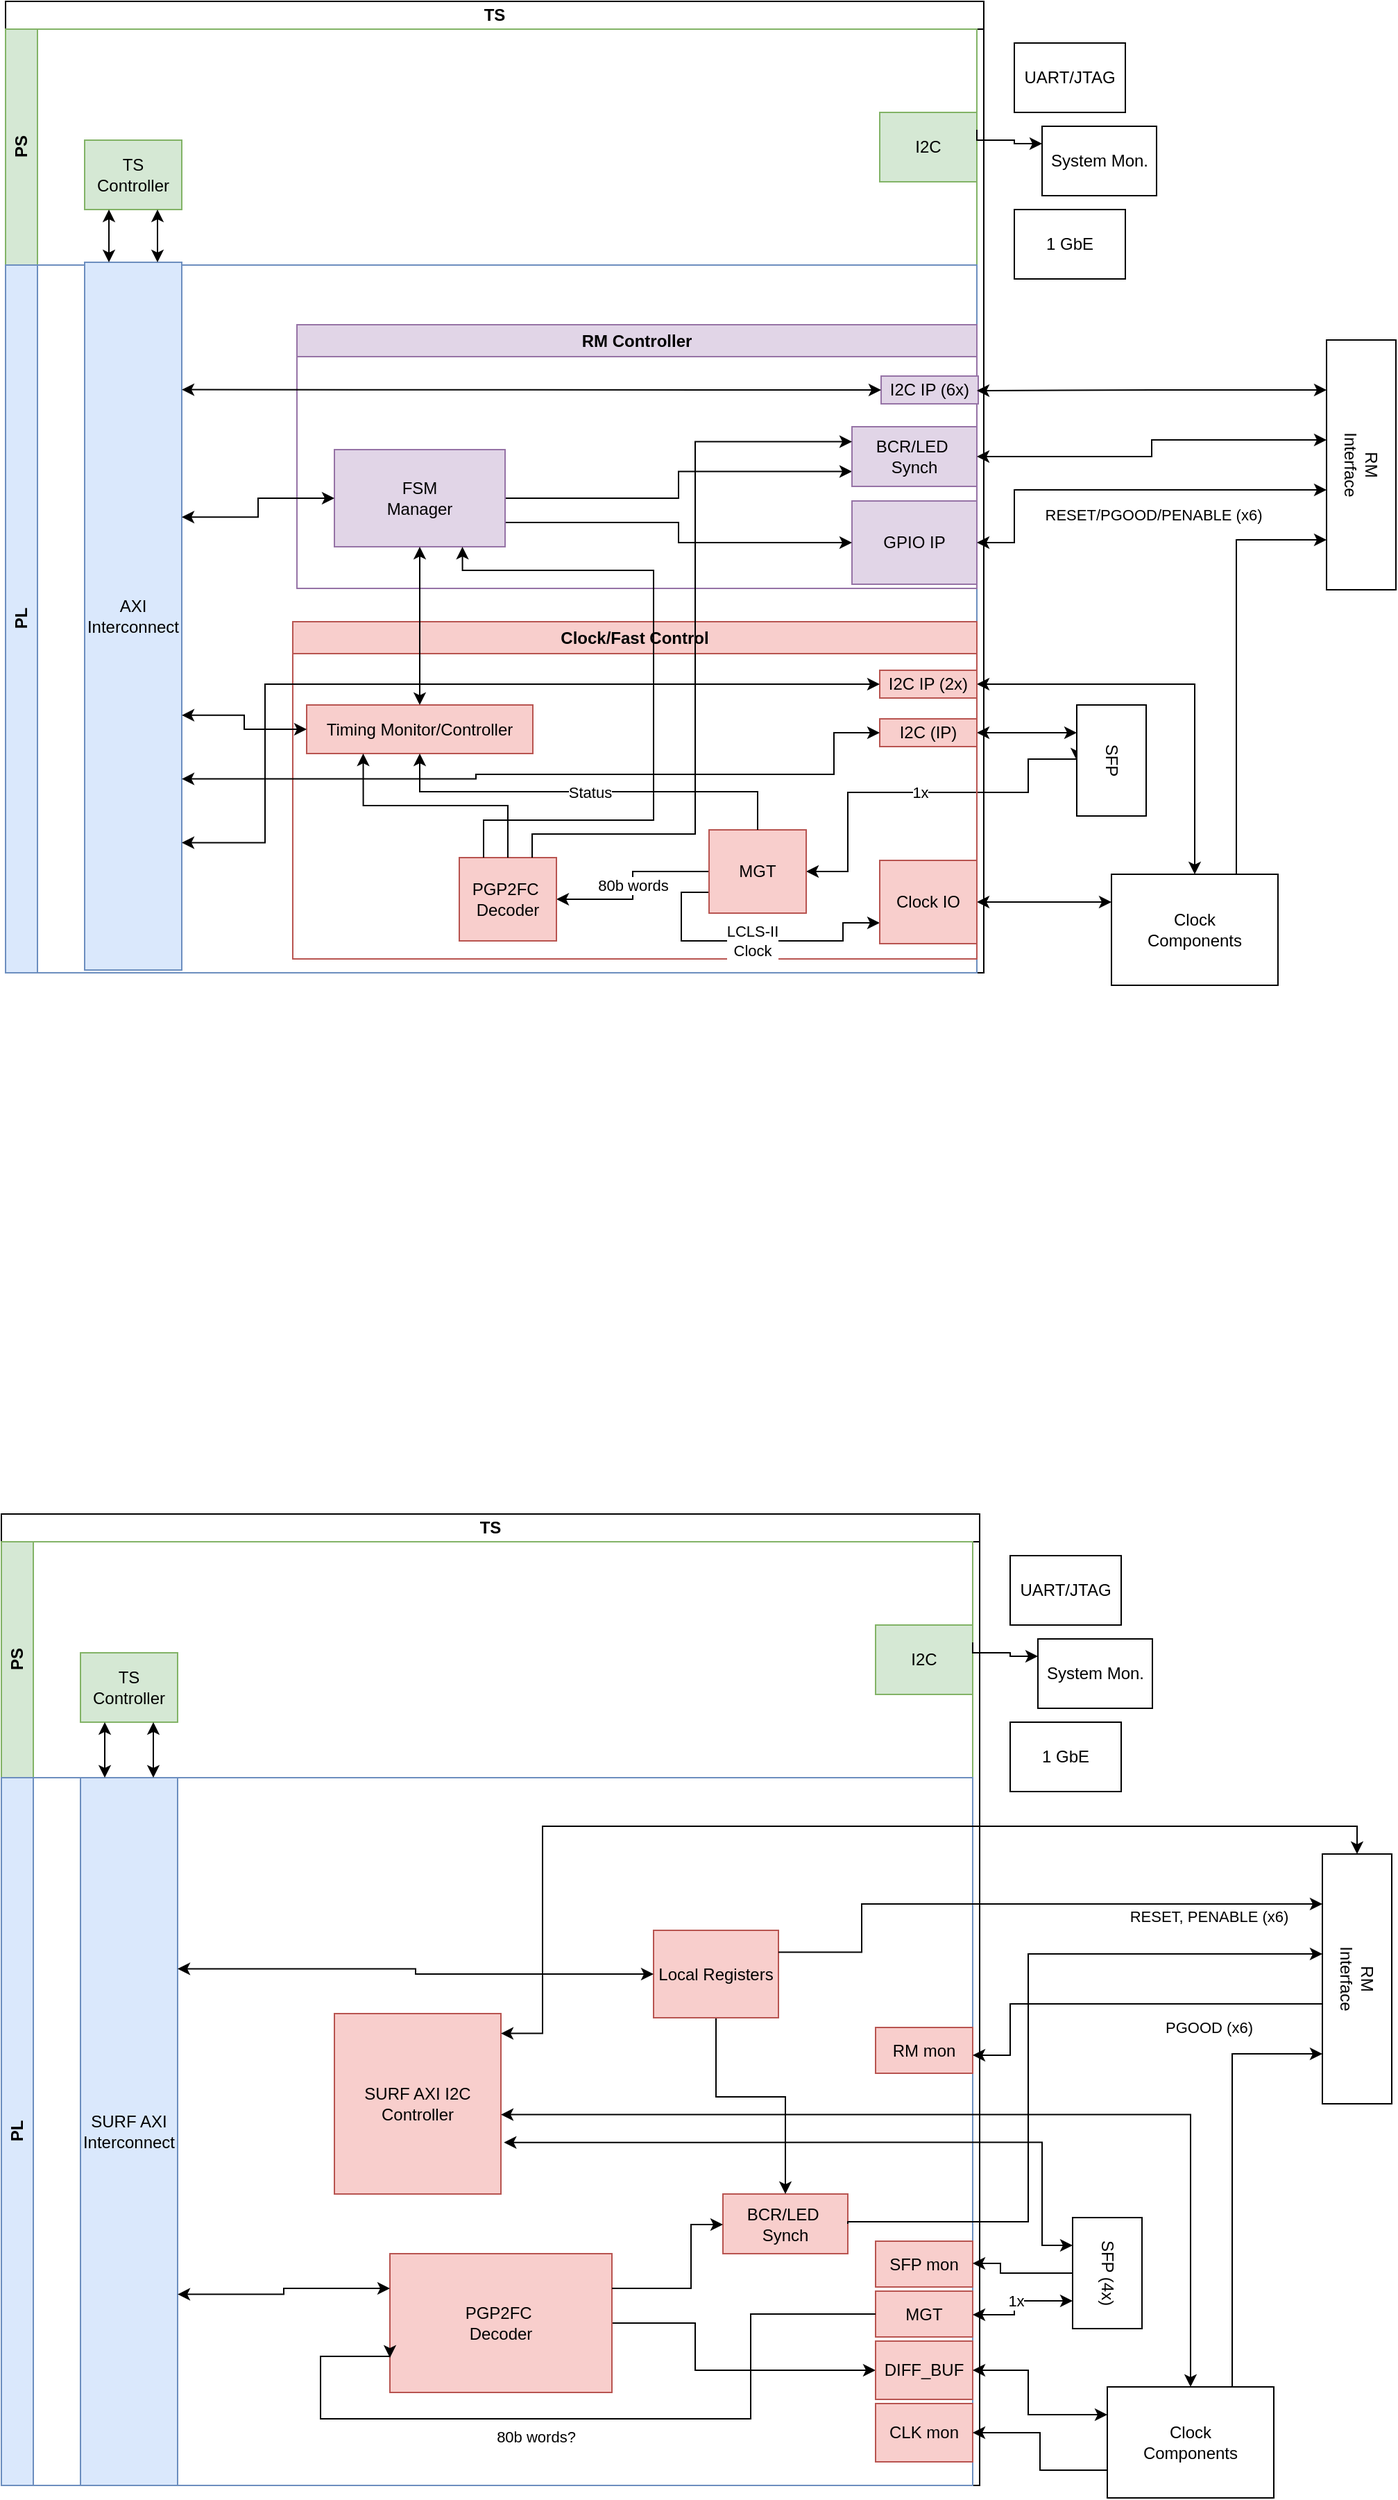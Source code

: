 <mxfile version="24.6.4" type="github">
  <diagram name="Page-1" id="CqhaXGUnET5LxAteUmj5">
    <mxGraphModel dx="1045" dy="600" grid="1" gridSize="10" guides="1" tooltips="1" connect="1" arrows="1" fold="1" page="1" pageScale="1" pageWidth="850" pageHeight="1100" math="0" shadow="0">
      <root>
        <mxCell id="0" />
        <mxCell id="1" parent="0" />
        <mxCell id="Aew9ZYFixLs8qTHqgGnk-2" value="TS" style="swimlane;whiteSpace=wrap;html=1;startSize=20;" parent="1" vertex="1">
          <mxGeometry x="73" y="50" width="705" height="700" as="geometry" />
        </mxCell>
        <mxCell id="Aew9ZYFixLs8qTHqgGnk-7" value="PS" style="swimlane;horizontal=0;whiteSpace=wrap;html=1;startSize=23;fillColor=#d5e8d4;strokeColor=#82b366;" parent="Aew9ZYFixLs8qTHqgGnk-2" vertex="1">
          <mxGeometry y="20" width="700" height="170" as="geometry">
            <mxRectangle y="20" width="50" height="40" as="alternateBounds" />
          </mxGeometry>
        </mxCell>
        <mxCell id="Aew9ZYFixLs8qTHqgGnk-25" value="I2C" style="rounded=0;whiteSpace=wrap;html=1;fillColor=#d5e8d4;strokeColor=#82b366;" parent="Aew9ZYFixLs8qTHqgGnk-7" vertex="1">
          <mxGeometry x="630" y="60" width="70" height="50" as="geometry" />
        </mxCell>
        <mxCell id="GRR1u5Q0CJ5hzIqDat_0-5" value="TS Controller" style="rounded=0;whiteSpace=wrap;html=1;fillColor=#d5e8d4;strokeColor=#82b366;" parent="Aew9ZYFixLs8qTHqgGnk-7" vertex="1">
          <mxGeometry x="57" y="80" width="70" height="50" as="geometry" />
        </mxCell>
        <mxCell id="Aew9ZYFixLs8qTHqgGnk-9" value="PL" style="swimlane;horizontal=0;whiteSpace=wrap;html=1;startSize=23;fillColor=#dae8fc;strokeColor=#6c8ebf;" parent="Aew9ZYFixLs8qTHqgGnk-2" vertex="1">
          <mxGeometry y="190" width="700" height="510" as="geometry">
            <mxRectangle y="30" width="50" height="40" as="alternateBounds" />
          </mxGeometry>
        </mxCell>
        <mxCell id="Aew9ZYFixLs8qTHqgGnk-12" value="AXI&lt;br&gt;Interconnect" style="rounded=0;whiteSpace=wrap;html=1;points=[[0,0,0,0,0],[0,0.25,0,0,0],[0,0.5,0,0,0],[0,0.75,0,0,0],[0,1,0,0,0],[0.25,0,0,0,0],[0.25,1,0,0,0],[0.5,0,0,0,0],[0.5,1,0,0,0],[0.75,0,0,0,0],[0.75,1,0,0,0],[1,0,0,0,0],[1,0.09,0,0,0],[1,0.18,0,0,0],[1,0.27,0,0,0],[1,0.36,0,0,0],[1,0.45,0,0,0],[1,0.55,0,0,0],[1,0.64,0,0,0],[1,0.73,0,0,0],[1,0.82,0,0,0],[1,0.91,0,0,0],[1,1,0,0,0]];fillColor=#dae8fc;strokeColor=#6c8ebf;" parent="Aew9ZYFixLs8qTHqgGnk-9" vertex="1">
          <mxGeometry x="57" y="-2" width="70" height="510" as="geometry" />
        </mxCell>
        <mxCell id="Aew9ZYFixLs8qTHqgGnk-63" value="RM Controller" style="swimlane;whiteSpace=wrap;html=1;shadow=0;fillColor=#e1d5e7;strokeColor=#9673a6;" parent="Aew9ZYFixLs8qTHqgGnk-9" vertex="1">
          <mxGeometry x="210" y="43" width="490" height="190" as="geometry">
            <mxRectangle x="210" y="43" width="110" height="30" as="alternateBounds" />
          </mxGeometry>
        </mxCell>
        <mxCell id="Aew9ZYFixLs8qTHqgGnk-15" value="I2C IP (6x)" style="rounded=0;whiteSpace=wrap;html=1;fillColor=#e1d5e7;strokeColor=#9673a6;" parent="Aew9ZYFixLs8qTHqgGnk-63" vertex="1">
          <mxGeometry x="421" y="37" width="70" height="20" as="geometry" />
        </mxCell>
        <mxCell id="Aew9ZYFixLs8qTHqgGnk-67" value="GPIO IP" style="rounded=0;whiteSpace=wrap;html=1;fillColor=#e1d5e7;strokeColor=#9673a6;" parent="Aew9ZYFixLs8qTHqgGnk-63" vertex="1">
          <mxGeometry x="400" y="127" width="90" height="60" as="geometry" />
        </mxCell>
        <mxCell id="cQSuOGyOB_pb9bCfW72r-6" style="edgeStyle=orthogonalEdgeStyle;rounded=0;orthogonalLoop=1;jettySize=auto;html=1;exitX=1;exitY=0.75;exitDx=0;exitDy=0;entryX=0;entryY=0.5;entryDx=0;entryDy=0;" parent="Aew9ZYFixLs8qTHqgGnk-63" source="cQSuOGyOB_pb9bCfW72r-3" target="Aew9ZYFixLs8qTHqgGnk-67" edge="1">
          <mxGeometry relative="1" as="geometry" />
        </mxCell>
        <mxCell id="cQSuOGyOB_pb9bCfW72r-7" style="edgeStyle=orthogonalEdgeStyle;rounded=0;orthogonalLoop=1;jettySize=auto;html=1;exitX=1;exitY=0.5;exitDx=0;exitDy=0;entryX=0;entryY=0.75;entryDx=0;entryDy=0;" parent="Aew9ZYFixLs8qTHqgGnk-63" source="cQSuOGyOB_pb9bCfW72r-3" target="cQSuOGyOB_pb9bCfW72r-4" edge="1">
          <mxGeometry relative="1" as="geometry" />
        </mxCell>
        <mxCell id="cQSuOGyOB_pb9bCfW72r-3" value="FSM&lt;br&gt;Manager" style="rounded=0;whiteSpace=wrap;html=1;fillColor=#e1d5e7;strokeColor=#9673a6;" parent="Aew9ZYFixLs8qTHqgGnk-63" vertex="1">
          <mxGeometry x="27" y="90" width="123" height="70" as="geometry" />
        </mxCell>
        <mxCell id="cQSuOGyOB_pb9bCfW72r-4" value="BCR/LED&amp;nbsp;&lt;br&gt;Synch" style="rounded=0;whiteSpace=wrap;html=1;fillColor=#e1d5e7;strokeColor=#9673a6;" parent="Aew9ZYFixLs8qTHqgGnk-63" vertex="1">
          <mxGeometry x="400" y="73.5" width="90" height="43" as="geometry" />
        </mxCell>
        <mxCell id="cQSuOGyOB_pb9bCfW72r-9" style="edgeStyle=orthogonalEdgeStyle;rounded=0;orthogonalLoop=1;jettySize=auto;html=1;exitX=0;exitY=0.5;exitDx=0;exitDy=0;entryX=1;entryY=0.18;entryDx=0;entryDy=0;entryPerimeter=0;startArrow=classic;startFill=1;" parent="Aew9ZYFixLs8qTHqgGnk-9" source="Aew9ZYFixLs8qTHqgGnk-15" target="Aew9ZYFixLs8qTHqgGnk-12" edge="1">
          <mxGeometry relative="1" as="geometry">
            <Array as="points">
              <mxPoint x="127" y="90" />
            </Array>
          </mxGeometry>
        </mxCell>
        <mxCell id="cQSuOGyOB_pb9bCfW72r-13" style="edgeStyle=orthogonalEdgeStyle;rounded=0;orthogonalLoop=1;jettySize=auto;html=1;exitX=0;exitY=0.5;exitDx=0;exitDy=0;entryX=1;entryY=0.36;entryDx=0;entryDy=0;entryPerimeter=0;startArrow=classic;startFill=1;" parent="Aew9ZYFixLs8qTHqgGnk-9" source="cQSuOGyOB_pb9bCfW72r-3" target="Aew9ZYFixLs8qTHqgGnk-12" edge="1">
          <mxGeometry relative="1" as="geometry" />
        </mxCell>
        <mxCell id="GRR1u5Q0CJ5hzIqDat_0-6" style="edgeStyle=orthogonalEdgeStyle;rounded=0;orthogonalLoop=1;jettySize=auto;html=1;exitX=0.25;exitY=1;exitDx=0;exitDy=0;entryX=0.25;entryY=0;entryDx=0;entryDy=0;entryPerimeter=0;startArrow=classic;startFill=1;" parent="Aew9ZYFixLs8qTHqgGnk-2" source="GRR1u5Q0CJ5hzIqDat_0-5" target="Aew9ZYFixLs8qTHqgGnk-12" edge="1">
          <mxGeometry relative="1" as="geometry" />
        </mxCell>
        <mxCell id="GRR1u5Q0CJ5hzIqDat_0-7" style="edgeStyle=orthogonalEdgeStyle;rounded=0;orthogonalLoop=1;jettySize=auto;html=1;exitX=0.75;exitY=1;exitDx=0;exitDy=0;entryX=0.75;entryY=0;entryDx=0;entryDy=0;entryPerimeter=0;startArrow=classic;startFill=1;" parent="Aew9ZYFixLs8qTHqgGnk-2" source="GRR1u5Q0CJ5hzIqDat_0-5" target="Aew9ZYFixLs8qTHqgGnk-12" edge="1">
          <mxGeometry relative="1" as="geometry" />
        </mxCell>
        <mxCell id="GRR1u5Q0CJ5hzIqDat_0-3" value="" style="edgeStyle=orthogonalEdgeStyle;rounded=0;orthogonalLoop=1;jettySize=auto;html=1;exitX=0.2;exitY=1;exitDx=0;exitDy=0;exitPerimeter=0;entryX=1;entryY=0.25;entryDx=0;entryDy=0;startArrow=classic;startFill=1;" parent="1" source="Aew9ZYFixLs8qTHqgGnk-18" target="Aew9ZYFixLs8qTHqgGnk-63" edge="1">
          <mxGeometry relative="1" as="geometry" />
        </mxCell>
        <mxCell id="Aew9ZYFixLs8qTHqgGnk-18" value="RM&lt;br&gt;Interface" style="rounded=0;whiteSpace=wrap;html=1;rotation=90;points=[[0,0,0,0,0],[0,0.2,0,0,0],[0,0.25,0,0,0],[0,0.4,0,0,0],[0,0.5,0,0,0],[0,0.6,0,0,0],[0,0.75,0,0,0],[0,0.8,0,0,0],[0,1,0,0,0],[0.2,1,0,0,0],[0.25,0,0,0,0],[0.4,1,0,0,0],[0.5,0,0,0,0],[0.6,1,0,0,0],[0.75,0,0,0,0],[0.8,1,0,0,0],[1,0,0,0,0],[1,0.25,0,0,0],[1,0.5,0,0,0],[1,0.75,0,0,0],[1,1,0,0,0]];" parent="1" vertex="1">
          <mxGeometry x="960" y="359" width="180" height="50" as="geometry" />
        </mxCell>
        <mxCell id="Aew9ZYFixLs8qTHqgGnk-44" value="1x" style="edgeStyle=orthogonalEdgeStyle;rounded=0;orthogonalLoop=1;jettySize=auto;html=1;exitX=0.5;exitY=1;exitDx=0;exitDy=0;entryX=1;entryY=0.5;entryDx=0;entryDy=0;startArrow=classic;startFill=1;" parent="1" source="Aew9ZYFixLs8qTHqgGnk-20" target="Aew9ZYFixLs8qTHqgGnk-32" edge="1">
          <mxGeometry relative="1" as="geometry">
            <Array as="points">
              <mxPoint x="810" y="596" />
              <mxPoint x="810" y="620" />
              <mxPoint x="680" y="620" />
              <mxPoint x="680" y="677" />
            </Array>
          </mxGeometry>
        </mxCell>
        <mxCell id="Aew9ZYFixLs8qTHqgGnk-57" style="edgeStyle=orthogonalEdgeStyle;rounded=0;orthogonalLoop=1;jettySize=auto;html=1;exitX=0.25;exitY=1;exitDx=0;exitDy=0;entryX=1;entryY=0.5;entryDx=0;entryDy=0;startArrow=classic;startFill=1;" parent="1" source="Aew9ZYFixLs8qTHqgGnk-20" target="Aew9ZYFixLs8qTHqgGnk-17" edge="1">
          <mxGeometry relative="1" as="geometry" />
        </mxCell>
        <mxCell id="Aew9ZYFixLs8qTHqgGnk-20" value="SFP" style="rounded=0;whiteSpace=wrap;html=1;rotation=90;" parent="1" vertex="1">
          <mxGeometry x="830" y="572" width="80" height="50" as="geometry" />
        </mxCell>
        <mxCell id="Aew9ZYFixLs8qTHqgGnk-23" value="System Mon." style="rounded=0;whiteSpace=wrap;html=1;rotation=0;" parent="1" vertex="1">
          <mxGeometry x="820" y="140" width="82.5" height="50" as="geometry" />
        </mxCell>
        <mxCell id="Aew9ZYFixLs8qTHqgGnk-49" style="edgeStyle=orthogonalEdgeStyle;rounded=0;orthogonalLoop=1;jettySize=auto;html=1;exitX=0.5;exitY=0;exitDx=0;exitDy=0;entryX=1;entryY=0.5;entryDx=0;entryDy=0;startArrow=classic;startFill=1;" parent="1" source="Aew9ZYFixLs8qTHqgGnk-27" target="Aew9ZYFixLs8qTHqgGnk-31" edge="1">
          <mxGeometry relative="1" as="geometry">
            <Array as="points">
              <mxPoint x="930" y="542" />
            </Array>
          </mxGeometry>
        </mxCell>
        <mxCell id="Aew9ZYFixLs8qTHqgGnk-51" style="edgeStyle=orthogonalEdgeStyle;rounded=0;orthogonalLoop=1;jettySize=auto;html=1;exitX=0;exitY=0.25;exitDx=0;exitDy=0;entryX=1;entryY=0.5;entryDx=0;entryDy=0;startArrow=classic;startFill=1;" parent="1" source="Aew9ZYFixLs8qTHqgGnk-27" target="Aew9ZYFixLs8qTHqgGnk-28" edge="1">
          <mxGeometry relative="1" as="geometry">
            <Array as="points">
              <mxPoint x="870" y="699" />
            </Array>
          </mxGeometry>
        </mxCell>
        <mxCell id="cQSuOGyOB_pb9bCfW72r-11" style="edgeStyle=orthogonalEdgeStyle;rounded=0;orthogonalLoop=1;jettySize=auto;html=1;exitX=0.75;exitY=0;exitDx=0;exitDy=0;entryX=0.8;entryY=1;entryDx=0;entryDy=0;entryPerimeter=0;" parent="1" source="Aew9ZYFixLs8qTHqgGnk-27" target="Aew9ZYFixLs8qTHqgGnk-18" edge="1">
          <mxGeometry relative="1" as="geometry">
            <Array as="points">
              <mxPoint x="960" y="438" />
            </Array>
          </mxGeometry>
        </mxCell>
        <mxCell id="Aew9ZYFixLs8qTHqgGnk-27" value="Clock&lt;br&gt;Components" style="rounded=0;whiteSpace=wrap;html=1;rotation=0;" parent="1" vertex="1">
          <mxGeometry x="870" y="679" width="120" height="80" as="geometry" />
        </mxCell>
        <mxCell id="Aew9ZYFixLs8qTHqgGnk-29" value="1 GbE" style="rounded=0;whiteSpace=wrap;html=1;rotation=0;" parent="1" vertex="1">
          <mxGeometry x="800" y="200" width="80" height="50" as="geometry" />
        </mxCell>
        <mxCell id="Aew9ZYFixLs8qTHqgGnk-30" value="UART/JTAG" style="rounded=0;whiteSpace=wrap;html=1;rotation=0;" parent="1" vertex="1">
          <mxGeometry x="800" y="80" width="80" height="50" as="geometry" />
        </mxCell>
        <mxCell id="Aew9ZYFixLs8qTHqgGnk-53" value="Clock/Fast Control" style="swimlane;whiteSpace=wrap;html=1;fillColor=#f8cecc;strokeColor=#b85450;" parent="1" vertex="1">
          <mxGeometry x="280" y="497" width="493" height="243" as="geometry">
            <mxRectangle x="280" y="497" width="140" height="30" as="alternateBounds" />
          </mxGeometry>
        </mxCell>
        <mxCell id="Aew9ZYFixLs8qTHqgGnk-33" value="Timing Monitor/Controller" style="rounded=0;whiteSpace=wrap;html=1;fillColor=#f8cecc;strokeColor=#b85450;" parent="Aew9ZYFixLs8qTHqgGnk-53" vertex="1">
          <mxGeometry x="10" y="60" width="163" height="35" as="geometry" />
        </mxCell>
        <mxCell id="Aew9ZYFixLs8qTHqgGnk-59" value="80b words" style="edgeStyle=orthogonalEdgeStyle;rounded=0;orthogonalLoop=1;jettySize=auto;html=1;exitX=0;exitY=0.5;exitDx=0;exitDy=0;entryX=1;entryY=0.5;entryDx=0;entryDy=0;" parent="Aew9ZYFixLs8qTHqgGnk-53" source="Aew9ZYFixLs8qTHqgGnk-32" target="Aew9ZYFixLs8qTHqgGnk-21" edge="1">
          <mxGeometry relative="1" as="geometry" />
        </mxCell>
        <mxCell id="cQSuOGyOB_pb9bCfW72r-1" value="LCLS-II&lt;br&gt;Clock" style="edgeStyle=orthogonalEdgeStyle;rounded=0;orthogonalLoop=1;jettySize=auto;html=1;exitX=0;exitY=0.75;exitDx=0;exitDy=0;entryX=0;entryY=0.75;entryDx=0;entryDy=0;" parent="Aew9ZYFixLs8qTHqgGnk-53" source="Aew9ZYFixLs8qTHqgGnk-32" target="Aew9ZYFixLs8qTHqgGnk-28" edge="1">
          <mxGeometry relative="1" as="geometry">
            <mxPoint x="50" y="-47" as="targetPoint" />
          </mxGeometry>
        </mxCell>
        <mxCell id="Aew9ZYFixLs8qTHqgGnk-32" value="MGT" style="rounded=0;whiteSpace=wrap;html=1;fillColor=#f8cecc;strokeColor=#b85450;" parent="Aew9ZYFixLs8qTHqgGnk-53" vertex="1">
          <mxGeometry x="300" y="150" width="70" height="60" as="geometry" />
        </mxCell>
        <mxCell id="Aew9ZYFixLs8qTHqgGnk-17" value="I2C (IP)" style="rounded=0;whiteSpace=wrap;html=1;fillColor=#f8cecc;strokeColor=#b85450;" parent="Aew9ZYFixLs8qTHqgGnk-53" vertex="1">
          <mxGeometry x="423" y="70" width="70" height="20" as="geometry" />
        </mxCell>
        <mxCell id="Aew9ZYFixLs8qTHqgGnk-21" value="PGP2FC&amp;nbsp;&lt;br&gt;Decoder" style="rounded=0;whiteSpace=wrap;html=1;fillColor=#f8cecc;strokeColor=#b85450;" parent="Aew9ZYFixLs8qTHqgGnk-53" vertex="1">
          <mxGeometry x="120" y="170" width="70" height="60" as="geometry" />
        </mxCell>
        <mxCell id="Aew9ZYFixLs8qTHqgGnk-28" value="Clock IO" style="rounded=0;whiteSpace=wrap;html=1;fillColor=#f8cecc;strokeColor=#b85450;" parent="Aew9ZYFixLs8qTHqgGnk-53" vertex="1">
          <mxGeometry x="423" y="172" width="70" height="60" as="geometry" />
        </mxCell>
        <mxCell id="Aew9ZYFixLs8qTHqgGnk-31" value="I2C IP (2x)" style="rounded=0;whiteSpace=wrap;html=1;fillColor=#f8cecc;strokeColor=#b85450;" parent="Aew9ZYFixLs8qTHqgGnk-53" vertex="1">
          <mxGeometry x="423" y="35" width="70" height="20" as="geometry" />
        </mxCell>
        <mxCell id="Aew9ZYFixLs8qTHqgGnk-42" value="Status" style="edgeStyle=orthogonalEdgeStyle;rounded=0;orthogonalLoop=1;jettySize=auto;html=1;exitX=0.5;exitY=0;exitDx=0;exitDy=0;entryX=0.5;entryY=1;entryDx=0;entryDy=0;" parent="Aew9ZYFixLs8qTHqgGnk-53" source="Aew9ZYFixLs8qTHqgGnk-32" target="Aew9ZYFixLs8qTHqgGnk-33" edge="1">
          <mxGeometry x="-0.004" relative="1" as="geometry">
            <mxPoint as="offset" />
          </mxGeometry>
        </mxCell>
        <mxCell id="Aew9ZYFixLs8qTHqgGnk-39" style="edgeStyle=orthogonalEdgeStyle;rounded=0;orthogonalLoop=1;jettySize=auto;html=1;exitX=0.25;exitY=1;exitDx=0;exitDy=0;entryX=0.5;entryY=0;entryDx=0;entryDy=0;startArrow=classic;startFill=1;endArrow=none;endFill=0;" parent="Aew9ZYFixLs8qTHqgGnk-53" source="Aew9ZYFixLs8qTHqgGnk-33" target="Aew9ZYFixLs8qTHqgGnk-21" edge="1">
          <mxGeometry relative="1" as="geometry" />
        </mxCell>
        <mxCell id="cQSuOGyOB_pb9bCfW72r-2" style="edgeStyle=orthogonalEdgeStyle;rounded=0;orthogonalLoop=1;jettySize=auto;html=1;exitX=1;exitY=0.25;exitDx=0;exitDy=0;entryX=0;entryY=0.25;entryDx=0;entryDy=0;" parent="1" source="Aew9ZYFixLs8qTHqgGnk-25" target="Aew9ZYFixLs8qTHqgGnk-23" edge="1">
          <mxGeometry relative="1" as="geometry">
            <Array as="points">
              <mxPoint x="773" y="150" />
              <mxPoint x="800" y="150" />
            </Array>
          </mxGeometry>
        </mxCell>
        <mxCell id="cQSuOGyOB_pb9bCfW72r-5" style="edgeStyle=orthogonalEdgeStyle;rounded=0;orthogonalLoop=1;jettySize=auto;html=1;exitX=0.75;exitY=0;exitDx=0;exitDy=0;entryX=0;entryY=0.25;entryDx=0;entryDy=0;" parent="1" source="Aew9ZYFixLs8qTHqgGnk-21" target="cQSuOGyOB_pb9bCfW72r-4" edge="1">
          <mxGeometry relative="1" as="geometry">
            <Array as="points">
              <mxPoint x="453" y="650" />
              <mxPoint x="570" y="650" />
              <mxPoint x="570" y="367" />
            </Array>
          </mxGeometry>
        </mxCell>
        <mxCell id="cQSuOGyOB_pb9bCfW72r-8" style="edgeStyle=orthogonalEdgeStyle;rounded=0;orthogonalLoop=1;jettySize=auto;html=1;exitX=0.5;exitY=0;exitDx=0;exitDy=0;entryX=0.5;entryY=1;entryDx=0;entryDy=0;startArrow=classic;startFill=1;" parent="1" source="Aew9ZYFixLs8qTHqgGnk-33" target="cQSuOGyOB_pb9bCfW72r-3" edge="1">
          <mxGeometry relative="1" as="geometry" />
        </mxCell>
        <mxCell id="cQSuOGyOB_pb9bCfW72r-10" style="edgeStyle=orthogonalEdgeStyle;rounded=0;orthogonalLoop=1;jettySize=auto;html=1;exitX=0;exitY=0.5;exitDx=0;exitDy=0;entryX=1;entryY=0.64;entryDx=0;entryDy=0;entryPerimeter=0;startArrow=classic;startFill=1;" parent="1" source="Aew9ZYFixLs8qTHqgGnk-33" target="Aew9ZYFixLs8qTHqgGnk-12" edge="1">
          <mxGeometry relative="1" as="geometry" />
        </mxCell>
        <mxCell id="cQSuOGyOB_pb9bCfW72r-12" style="edgeStyle=orthogonalEdgeStyle;rounded=0;orthogonalLoop=1;jettySize=auto;html=1;exitX=0.25;exitY=0;exitDx=0;exitDy=0;entryX=0.75;entryY=1;entryDx=0;entryDy=0;" parent="1" source="Aew9ZYFixLs8qTHqgGnk-21" target="cQSuOGyOB_pb9bCfW72r-3" edge="1">
          <mxGeometry relative="1" as="geometry">
            <Array as="points">
              <mxPoint x="418" y="640" />
              <mxPoint x="540" y="640" />
              <mxPoint x="540" y="460" />
              <mxPoint x="402" y="460" />
            </Array>
          </mxGeometry>
        </mxCell>
        <mxCell id="GRR1u5Q0CJ5hzIqDat_0-1" value="RESET/PGOOD/PENABLE (x6)" style="edgeStyle=orthogonalEdgeStyle;rounded=0;orthogonalLoop=1;jettySize=auto;html=1;exitX=1;exitY=0.5;exitDx=0;exitDy=0;entryX=0.6;entryY=1;entryDx=0;entryDy=0;startArrow=classic;startFill=1;entryPerimeter=0;" parent="1" source="Aew9ZYFixLs8qTHqgGnk-67" target="Aew9ZYFixLs8qTHqgGnk-18" edge="1">
          <mxGeometry x="0.138" y="-18" relative="1" as="geometry">
            <Array as="points">
              <mxPoint x="800" y="440" />
              <mxPoint x="800" y="402" />
            </Array>
            <mxPoint as="offset" />
          </mxGeometry>
        </mxCell>
        <mxCell id="GRR1u5Q0CJ5hzIqDat_0-2" style="edgeStyle=orthogonalEdgeStyle;rounded=0;orthogonalLoop=1;jettySize=auto;html=1;exitX=1;exitY=0.5;exitDx=0;exitDy=0;entryX=0.4;entryY=1;entryDx=0;entryDy=0;startArrow=classic;startFill=1;entryPerimeter=0;" parent="1" source="cQSuOGyOB_pb9bCfW72r-4" target="Aew9ZYFixLs8qTHqgGnk-18" edge="1">
          <mxGeometry relative="1" as="geometry" />
        </mxCell>
        <mxCell id="Aew9ZYFixLs8qTHqgGnk-58" style="edgeStyle=orthogonalEdgeStyle;rounded=0;orthogonalLoop=1;jettySize=auto;html=1;exitX=1;exitY=0.73;exitDx=0;exitDy=0;entryX=0;entryY=0.5;entryDx=0;entryDy=0;startArrow=classic;startFill=1;exitPerimeter=0;" parent="1" source="Aew9ZYFixLs8qTHqgGnk-12" target="Aew9ZYFixLs8qTHqgGnk-17" edge="1">
          <mxGeometry relative="1" as="geometry">
            <Array as="points">
              <mxPoint x="412" y="610" />
              <mxPoint x="412" y="607" />
              <mxPoint x="670" y="607" />
              <mxPoint x="670" y="577" />
            </Array>
          </mxGeometry>
        </mxCell>
        <mxCell id="Aew9ZYFixLs8qTHqgGnk-60" style="edgeStyle=orthogonalEdgeStyle;rounded=0;orthogonalLoop=1;jettySize=auto;html=1;exitX=1;exitY=0.82;exitDx=0;exitDy=0;entryX=0;entryY=0.5;entryDx=0;entryDy=0;startArrow=classic;startFill=1;exitPerimeter=0;" parent="1" source="Aew9ZYFixLs8qTHqgGnk-12" target="Aew9ZYFixLs8qTHqgGnk-31" edge="1">
          <mxGeometry relative="1" as="geometry">
            <Array as="points">
              <mxPoint x="260" y="656" />
              <mxPoint x="260" y="542" />
            </Array>
          </mxGeometry>
        </mxCell>
        <mxCell id="hc3b9Kr4oLnEkPz5UK-X-1" value="TS" style="swimlane;whiteSpace=wrap;html=1;startSize=20;" parent="1" vertex="1">
          <mxGeometry x="70" y="1140" width="705" height="700" as="geometry" />
        </mxCell>
        <mxCell id="hc3b9Kr4oLnEkPz5UK-X-2" value="PS" style="swimlane;horizontal=0;whiteSpace=wrap;html=1;startSize=23;fillColor=#d5e8d4;strokeColor=#82b366;" parent="hc3b9Kr4oLnEkPz5UK-X-1" vertex="1">
          <mxGeometry y="20" width="700" height="170" as="geometry">
            <mxRectangle y="20" width="50" height="40" as="alternateBounds" />
          </mxGeometry>
        </mxCell>
        <mxCell id="hc3b9Kr4oLnEkPz5UK-X-3" value="I2C" style="rounded=0;whiteSpace=wrap;html=1;fillColor=#d5e8d4;strokeColor=#82b366;" parent="hc3b9Kr4oLnEkPz5UK-X-2" vertex="1">
          <mxGeometry x="630" y="60" width="70" height="50" as="geometry" />
        </mxCell>
        <mxCell id="hc3b9Kr4oLnEkPz5UK-X-4" value="TS Controller" style="rounded=0;whiteSpace=wrap;html=1;fillColor=#d5e8d4;strokeColor=#82b366;" parent="hc3b9Kr4oLnEkPz5UK-X-2" vertex="1">
          <mxGeometry x="57" y="80" width="70" height="50" as="geometry" />
        </mxCell>
        <mxCell id="hc3b9Kr4oLnEkPz5UK-X-5" value="PL" style="swimlane;horizontal=0;whiteSpace=wrap;html=1;startSize=23;fillColor=#dae8fc;strokeColor=#6c8ebf;" parent="hc3b9Kr4oLnEkPz5UK-X-1" vertex="1">
          <mxGeometry y="190" width="700" height="510" as="geometry">
            <mxRectangle y="30" width="50" height="40" as="alternateBounds" />
          </mxGeometry>
        </mxCell>
        <mxCell id="hc3b9Kr4oLnEkPz5UK-X-6" value="SURF AXI&lt;br&gt;Interconnect" style="rounded=0;whiteSpace=wrap;html=1;points=[[0,0,0,0,0],[0,0.25,0,0,0],[0,0.5,0,0,0],[0,0.75,0,0,0],[0,1,0,0,0],[0.25,0,0,0,0],[0.25,1,0,0,0],[0.5,0,0,0,0],[0.5,1,0,0,0],[0.75,0,0,0,0],[0.75,1,0,0,0],[1,0,0,0,0],[1,0.09,0,0,0],[1,0.18,0,0,0],[1,0.27,0,0,0],[1,0.36,0,0,0],[1,0.45,0,0,0],[1,0.55,0,0,0],[1,0.64,0,0,0],[1,0.73,0,0,0],[1,0.82,0,0,0],[1,0.91,0,0,0],[1,1,0,0,0]];fillColor=#dae8fc;strokeColor=#6c8ebf;" parent="hc3b9Kr4oLnEkPz5UK-X-5" vertex="1">
          <mxGeometry x="57" width="70" height="510" as="geometry" />
        </mxCell>
        <mxCell id="bX1xt0Oss3ZW4KLkm2Nj-4" style="edgeStyle=orthogonalEdgeStyle;rounded=0;orthogonalLoop=1;jettySize=auto;html=1;exitX=1;exitY=0.5;exitDx=0;exitDy=0;entryX=0;entryY=0.5;entryDx=0;entryDy=0;" edge="1" parent="hc3b9Kr4oLnEkPz5UK-X-5" source="hc3b9Kr4oLnEkPz5UK-X-36" target="hc3b9Kr4oLnEkPz5UK-X-37">
          <mxGeometry relative="1" as="geometry">
            <Array as="points">
              <mxPoint x="500" y="393" />
              <mxPoint x="500" y="427" />
            </Array>
          </mxGeometry>
        </mxCell>
        <mxCell id="hc3b9Kr4oLnEkPz5UK-X-36" value="PGP2FC&amp;nbsp;&lt;br&gt;Decoder" style="rounded=0;whiteSpace=wrap;html=1;fillColor=#f8cecc;strokeColor=#b85450;" parent="hc3b9Kr4oLnEkPz5UK-X-5" vertex="1">
          <mxGeometry x="280" y="343" width="160" height="100" as="geometry" />
        </mxCell>
        <mxCell id="hc3b9Kr4oLnEkPz5UK-X-13" value="BCR/LED&amp;nbsp;&lt;br&gt;Synch" style="rounded=0;whiteSpace=wrap;html=1;fillColor=#f8cecc;strokeColor=#b85450;" parent="hc3b9Kr4oLnEkPz5UK-X-5" vertex="1">
          <mxGeometry x="520" y="300" width="90" height="43" as="geometry" />
        </mxCell>
        <mxCell id="bX1xt0Oss3ZW4KLkm2Nj-2" value="SFP mon" style="rounded=0;whiteSpace=wrap;html=1;fillColor=#f8cecc;strokeColor=#b85450;" vertex="1" parent="hc3b9Kr4oLnEkPz5UK-X-5">
          <mxGeometry x="630" y="334" width="70" height="33" as="geometry" />
        </mxCell>
        <mxCell id="hc3b9Kr4oLnEkPz5UK-X-34" value="MGT" style="rounded=0;whiteSpace=wrap;html=1;fillColor=#f8cecc;strokeColor=#b85450;" parent="hc3b9Kr4oLnEkPz5UK-X-5" vertex="1">
          <mxGeometry x="630" y="370" width="70" height="33" as="geometry" />
        </mxCell>
        <mxCell id="hc3b9Kr4oLnEkPz5UK-X-37" value="DIFF_BUF" style="rounded=0;whiteSpace=wrap;html=1;fillColor=#f8cecc;strokeColor=#b85450;" parent="hc3b9Kr4oLnEkPz5UK-X-5" vertex="1">
          <mxGeometry x="630" y="406" width="70" height="42" as="geometry" />
        </mxCell>
        <mxCell id="bX1xt0Oss3ZW4KLkm2Nj-1" style="edgeStyle=orthogonalEdgeStyle;rounded=0;orthogonalLoop=1;jettySize=auto;html=1;exitX=0;exitY=0.25;exitDx=0;exitDy=0;entryX=1;entryY=0.73;entryDx=0;entryDy=0;entryPerimeter=0;startArrow=classic;startFill=1;" edge="1" parent="hc3b9Kr4oLnEkPz5UK-X-5" source="hc3b9Kr4oLnEkPz5UK-X-36" target="hc3b9Kr4oLnEkPz5UK-X-6">
          <mxGeometry relative="1" as="geometry" />
        </mxCell>
        <mxCell id="hc3b9Kr4oLnEkPz5UK-X-42" style="edgeStyle=orthogonalEdgeStyle;rounded=0;orthogonalLoop=1;jettySize=auto;html=1;entryX=0;entryY=0.5;entryDx=0;entryDy=0;exitX=1;exitY=0.25;exitDx=0;exitDy=0;" parent="hc3b9Kr4oLnEkPz5UK-X-5" source="hc3b9Kr4oLnEkPz5UK-X-36" target="hc3b9Kr4oLnEkPz5UK-X-13" edge="1">
          <mxGeometry relative="1" as="geometry">
            <Array as="points">
              <mxPoint x="497" y="368" />
              <mxPoint x="497" y="322" />
              <mxPoint x="520" y="322" />
            </Array>
            <mxPoint x="380" y="400" as="sourcePoint" />
          </mxGeometry>
        </mxCell>
        <mxCell id="hc3b9Kr4oLnEkPz5UK-X-32" value="80b words?" style="edgeStyle=orthogonalEdgeStyle;rounded=0;orthogonalLoop=1;jettySize=auto;html=1;exitX=0;exitY=0.5;exitDx=0;exitDy=0;entryX=0;entryY=0.75;entryDx=0;entryDy=0;" parent="hc3b9Kr4oLnEkPz5UK-X-5" source="hc3b9Kr4oLnEkPz5UK-X-34" target="hc3b9Kr4oLnEkPz5UK-X-36" edge="1">
          <mxGeometry x="0.121" y="13" relative="1" as="geometry">
            <Array as="points">
              <mxPoint x="540" y="386" />
              <mxPoint x="540" y="462" />
              <mxPoint x="230" y="462" />
              <mxPoint x="230" y="417" />
              <mxPoint x="280" y="417" />
            </Array>
            <mxPoint as="offset" />
            <mxPoint x="280" y="367" as="targetPoint" />
          </mxGeometry>
        </mxCell>
        <mxCell id="bX1xt0Oss3ZW4KLkm2Nj-5" value="RM mon" style="rounded=0;whiteSpace=wrap;html=1;fillColor=#f8cecc;strokeColor=#b85450;" vertex="1" parent="hc3b9Kr4oLnEkPz5UK-X-5">
          <mxGeometry x="630" y="180" width="70" height="33" as="geometry" />
        </mxCell>
        <mxCell id="bX1xt0Oss3ZW4KLkm2Nj-9" style="edgeStyle=orthogonalEdgeStyle;rounded=0;orthogonalLoop=1;jettySize=auto;html=1;exitX=0.5;exitY=1;exitDx=0;exitDy=0;entryX=0.5;entryY=0;entryDx=0;entryDy=0;" edge="1" parent="hc3b9Kr4oLnEkPz5UK-X-5" source="bX1xt0Oss3ZW4KLkm2Nj-6" target="hc3b9Kr4oLnEkPz5UK-X-13">
          <mxGeometry relative="1" as="geometry">
            <Array as="points">
              <mxPoint x="515" y="230" />
              <mxPoint x="565" y="230" />
            </Array>
          </mxGeometry>
        </mxCell>
        <mxCell id="bX1xt0Oss3ZW4KLkm2Nj-6" value="Local Registers" style="rounded=0;whiteSpace=wrap;html=1;fillColor=#f8cecc;strokeColor=#b85450;" vertex="1" parent="hc3b9Kr4oLnEkPz5UK-X-5">
          <mxGeometry x="470" y="110" width="90" height="63" as="geometry" />
        </mxCell>
        <mxCell id="bX1xt0Oss3ZW4KLkm2Nj-7" style="edgeStyle=orthogonalEdgeStyle;rounded=0;orthogonalLoop=1;jettySize=auto;html=1;exitX=0;exitY=0.5;exitDx=0;exitDy=0;entryX=1;entryY=0.27;entryDx=0;entryDy=0;entryPerimeter=0;startArrow=classic;startFill=1;" edge="1" parent="hc3b9Kr4oLnEkPz5UK-X-5" source="bX1xt0Oss3ZW4KLkm2Nj-6" target="hc3b9Kr4oLnEkPz5UK-X-6">
          <mxGeometry relative="1" as="geometry" />
        </mxCell>
        <mxCell id="bX1xt0Oss3ZW4KLkm2Nj-11" value="CLK mon" style="rounded=0;whiteSpace=wrap;html=1;fillColor=#f8cecc;strokeColor=#b85450;" vertex="1" parent="hc3b9Kr4oLnEkPz5UK-X-5">
          <mxGeometry x="630" y="451" width="70" height="42" as="geometry" />
        </mxCell>
        <mxCell id="bX1xt0Oss3ZW4KLkm2Nj-29" value="SURF AXI I2C &lt;br&gt;Controller" style="rounded=0;whiteSpace=wrap;html=1;fillColor=#f8cecc;strokeColor=#b85450;points=[[0,0,0,0,0],[0,0.25,0,0,0],[0,0.5,0,0,0],[0,0.75,0,0,0],[0,1,0,0,0],[0.25,0,0,0,0],[0.25,1,0,0,0],[0.5,0,0,0,0],[0.5,1,0,0,0],[0.75,0,0,0,0],[0.75,1,0,0,0],[1,0,0,0,0],[1,0.11,0,0,0],[1,0.22,0,0,0],[1,0.33,0,0,0],[1,0.44,0,0,0],[1,0.56,0,0,0],[1,0.67,0,0,0],[1,0.78,0,0,0],[1,0.89,0,0,0],[1,1,0,0,0]];" vertex="1" parent="hc3b9Kr4oLnEkPz5UK-X-5">
          <mxGeometry x="240" y="170" width="120" height="130" as="geometry" />
        </mxCell>
        <mxCell id="hc3b9Kr4oLnEkPz5UK-X-16" style="edgeStyle=orthogonalEdgeStyle;rounded=0;orthogonalLoop=1;jettySize=auto;html=1;exitX=0.25;exitY=1;exitDx=0;exitDy=0;entryX=0.25;entryY=0;entryDx=0;entryDy=0;entryPerimeter=0;startArrow=classic;startFill=1;" parent="hc3b9Kr4oLnEkPz5UK-X-1" source="hc3b9Kr4oLnEkPz5UK-X-4" target="hc3b9Kr4oLnEkPz5UK-X-6" edge="1">
          <mxGeometry relative="1" as="geometry" />
        </mxCell>
        <mxCell id="hc3b9Kr4oLnEkPz5UK-X-17" style="edgeStyle=orthogonalEdgeStyle;rounded=0;orthogonalLoop=1;jettySize=auto;html=1;exitX=0.75;exitY=1;exitDx=0;exitDy=0;entryX=0.75;entryY=0;entryDx=0;entryDy=0;entryPerimeter=0;startArrow=classic;startFill=1;" parent="hc3b9Kr4oLnEkPz5UK-X-1" source="hc3b9Kr4oLnEkPz5UK-X-4" target="hc3b9Kr4oLnEkPz5UK-X-6" edge="1">
          <mxGeometry relative="1" as="geometry" />
        </mxCell>
        <mxCell id="hc3b9Kr4oLnEkPz5UK-X-18" value="" style="edgeStyle=orthogonalEdgeStyle;rounded=0;orthogonalLoop=1;jettySize=auto;html=1;exitX=0;exitY=0.5;exitDx=0;exitDy=0;exitPerimeter=0;entryX=1;entryY=0.11;entryDx=0;entryDy=0;startArrow=classic;startFill=1;entryPerimeter=0;" parent="1" source="hc3b9Kr4oLnEkPz5UK-X-19" target="bX1xt0Oss3ZW4KLkm2Nj-29" edge="1">
          <mxGeometry relative="1" as="geometry">
            <mxPoint x="770" y="1420.5" as="targetPoint" />
            <Array as="points">
              <mxPoint x="1047" y="1365" />
              <mxPoint x="460" y="1365" />
              <mxPoint x="460" y="1514" />
            </Array>
          </mxGeometry>
        </mxCell>
        <mxCell id="hc3b9Kr4oLnEkPz5UK-X-19" value="RM&lt;br&gt;Interface" style="rounded=0;whiteSpace=wrap;html=1;rotation=90;points=[[0,0,0,0,0],[0,0.2,0,0,0],[0,0.25,0,0,0],[0,0.4,0,0,0],[0,0.5,0,0,0],[0,0.6,0,0,0],[0,0.75,0,0,0],[0,0.8,0,0,0],[0,1,0,0,0],[0.2,1,0,0,0],[0.25,0,0,0,0],[0.4,1,0,0,0],[0.5,0,0,0,0],[0.6,1,0,0,0],[0.75,0,0,0,0],[0.8,1,0,0,0],[1,0,0,0,0],[1,0.25,0,0,0],[1,0.5,0,0,0],[1,0.75,0,0,0],[1,1,0,0,0]];" parent="1" vertex="1">
          <mxGeometry x="957" y="1450" width="180" height="50" as="geometry" />
        </mxCell>
        <mxCell id="hc3b9Kr4oLnEkPz5UK-X-20" value="1x" style="edgeStyle=orthogonalEdgeStyle;rounded=0;orthogonalLoop=1;jettySize=auto;html=1;exitX=0.75;exitY=1;exitDx=0;exitDy=0;entryX=1;entryY=0.5;entryDx=0;entryDy=0;startArrow=classic;startFill=1;" parent="1" source="hc3b9Kr4oLnEkPz5UK-X-22" target="hc3b9Kr4oLnEkPz5UK-X-34" edge="1">
          <mxGeometry x="-0.004" relative="1" as="geometry">
            <Array as="points">
              <mxPoint x="800" y="1707" />
              <mxPoint x="800" y="1717" />
              <mxPoint x="770" y="1717" />
            </Array>
            <mxPoint as="offset" />
          </mxGeometry>
        </mxCell>
        <mxCell id="hc3b9Kr4oLnEkPz5UK-X-21" style="edgeStyle=orthogonalEdgeStyle;rounded=0;orthogonalLoop=1;jettySize=auto;html=1;exitX=0.25;exitY=1;exitDx=0;exitDy=0;entryX=1.018;entryY=0.714;entryDx=0;entryDy=0;startArrow=classic;startFill=1;entryPerimeter=0;" parent="1" source="hc3b9Kr4oLnEkPz5UK-X-22" target="bX1xt0Oss3ZW4KLkm2Nj-29" edge="1">
          <mxGeometry relative="1" as="geometry">
            <mxPoint x="770" y="1667" as="targetPoint" />
            <Array as="points">
              <mxPoint x="820" y="1667" />
              <mxPoint x="820" y="1593" />
            </Array>
          </mxGeometry>
        </mxCell>
        <mxCell id="bX1xt0Oss3ZW4KLkm2Nj-3" style="edgeStyle=orthogonalEdgeStyle;rounded=0;orthogonalLoop=1;jettySize=auto;html=1;exitX=0.5;exitY=1;exitDx=0;exitDy=0;entryX=1;entryY=0.5;entryDx=0;entryDy=0;" edge="1" parent="1" source="hc3b9Kr4oLnEkPz5UK-X-22" target="bX1xt0Oss3ZW4KLkm2Nj-2">
          <mxGeometry relative="1" as="geometry">
            <mxPoint x="770" y="1708.5" as="targetPoint" />
            <Array as="points">
              <mxPoint x="790" y="1687" />
              <mxPoint x="790" y="1680" />
              <mxPoint x="770" y="1680" />
            </Array>
          </mxGeometry>
        </mxCell>
        <mxCell id="hc3b9Kr4oLnEkPz5UK-X-22" value="SFP (4x)" style="rounded=0;whiteSpace=wrap;html=1;rotation=90;" parent="1" vertex="1">
          <mxGeometry x="827" y="1662" width="80" height="50" as="geometry" />
        </mxCell>
        <mxCell id="hc3b9Kr4oLnEkPz5UK-X-23" value="System Mon." style="rounded=0;whiteSpace=wrap;html=1;rotation=0;" parent="1" vertex="1">
          <mxGeometry x="817" y="1230" width="82.5" height="50" as="geometry" />
        </mxCell>
        <mxCell id="hc3b9Kr4oLnEkPz5UK-X-24" style="edgeStyle=orthogonalEdgeStyle;rounded=0;orthogonalLoop=1;jettySize=auto;html=1;exitX=0.5;exitY=0;exitDx=0;exitDy=0;entryX=1;entryY=0.56;entryDx=0;entryDy=0;startArrow=classic;startFill=1;entryPerimeter=0;" parent="1" source="hc3b9Kr4oLnEkPz5UK-X-27" target="bX1xt0Oss3ZW4KLkm2Nj-29" edge="1">
          <mxGeometry relative="1" as="geometry">
            <Array as="points">
              <mxPoint x="927" y="1573" />
            </Array>
            <mxPoint x="770" y="1632" as="targetPoint" />
          </mxGeometry>
        </mxCell>
        <mxCell id="hc3b9Kr4oLnEkPz5UK-X-25" style="edgeStyle=orthogonalEdgeStyle;rounded=0;orthogonalLoop=1;jettySize=auto;html=1;exitX=0;exitY=0.25;exitDx=0;exitDy=0;entryX=1;entryY=0.5;entryDx=0;entryDy=0;startArrow=classic;startFill=1;" parent="1" source="hc3b9Kr4oLnEkPz5UK-X-27" target="hc3b9Kr4oLnEkPz5UK-X-37" edge="1">
          <mxGeometry relative="1" as="geometry">
            <Array as="points">
              <mxPoint x="810" y="1789" />
              <mxPoint x="810" y="1757" />
            </Array>
          </mxGeometry>
        </mxCell>
        <mxCell id="hc3b9Kr4oLnEkPz5UK-X-26" style="edgeStyle=orthogonalEdgeStyle;rounded=0;orthogonalLoop=1;jettySize=auto;html=1;exitX=0.75;exitY=0;exitDx=0;exitDy=0;entryX=0.8;entryY=1;entryDx=0;entryDy=0;entryPerimeter=0;" parent="1" source="hc3b9Kr4oLnEkPz5UK-X-27" target="hc3b9Kr4oLnEkPz5UK-X-19" edge="1">
          <mxGeometry relative="1" as="geometry">
            <Array as="points">
              <mxPoint x="957" y="1529" />
            </Array>
          </mxGeometry>
        </mxCell>
        <mxCell id="bX1xt0Oss3ZW4KLkm2Nj-12" style="edgeStyle=orthogonalEdgeStyle;rounded=0;orthogonalLoop=1;jettySize=auto;html=1;exitX=0;exitY=0.75;exitDx=0;exitDy=0;entryX=1;entryY=0.5;entryDx=0;entryDy=0;" edge="1" parent="1" source="hc3b9Kr4oLnEkPz5UK-X-27" target="bX1xt0Oss3ZW4KLkm2Nj-11">
          <mxGeometry relative="1" as="geometry" />
        </mxCell>
        <mxCell id="hc3b9Kr4oLnEkPz5UK-X-27" value="Clock&lt;br&gt;Components" style="rounded=0;whiteSpace=wrap;html=1;rotation=0;" parent="1" vertex="1">
          <mxGeometry x="867" y="1769" width="120" height="80" as="geometry" />
        </mxCell>
        <mxCell id="hc3b9Kr4oLnEkPz5UK-X-28" value="1 GbE" style="rounded=0;whiteSpace=wrap;html=1;rotation=0;" parent="1" vertex="1">
          <mxGeometry x="797" y="1290" width="80" height="50" as="geometry" />
        </mxCell>
        <mxCell id="hc3b9Kr4oLnEkPz5UK-X-29" value="UART/JTAG" style="rounded=0;whiteSpace=wrap;html=1;rotation=0;" parent="1" vertex="1">
          <mxGeometry x="797" y="1170" width="80" height="50" as="geometry" />
        </mxCell>
        <mxCell id="hc3b9Kr4oLnEkPz5UK-X-41" style="edgeStyle=orthogonalEdgeStyle;rounded=0;orthogonalLoop=1;jettySize=auto;html=1;exitX=1;exitY=0.25;exitDx=0;exitDy=0;entryX=0;entryY=0.25;entryDx=0;entryDy=0;" parent="1" source="hc3b9Kr4oLnEkPz5UK-X-3" target="hc3b9Kr4oLnEkPz5UK-X-23" edge="1">
          <mxGeometry relative="1" as="geometry">
            <Array as="points">
              <mxPoint x="770" y="1240" />
              <mxPoint x="797" y="1240" />
            </Array>
          </mxGeometry>
        </mxCell>
        <mxCell id="hc3b9Kr4oLnEkPz5UK-X-46" value="PGOOD (x6)" style="edgeStyle=orthogonalEdgeStyle;rounded=0;orthogonalLoop=1;jettySize=auto;html=1;exitX=1;exitY=0.5;exitDx=0;exitDy=0;entryX=0.6;entryY=1;entryDx=0;entryDy=0;startArrow=classic;startFill=1;entryPerimeter=0;endArrow=none;endFill=0;" parent="1" target="hc3b9Kr4oLnEkPz5UK-X-19" edge="1">
          <mxGeometry x="0.432" y="-17" relative="1" as="geometry">
            <Array as="points">
              <mxPoint x="797" y="1530" />
              <mxPoint x="797" y="1493" />
            </Array>
            <mxPoint as="offset" />
            <mxPoint x="770" y="1530" as="sourcePoint" />
          </mxGeometry>
        </mxCell>
        <mxCell id="hc3b9Kr4oLnEkPz5UK-X-47" style="edgeStyle=orthogonalEdgeStyle;rounded=0;orthogonalLoop=1;jettySize=auto;html=1;exitX=1;exitY=0.5;exitDx=0;exitDy=0;entryX=0.4;entryY=1;entryDx=0;entryDy=0;startArrow=none;startFill=0;entryPerimeter=0;" parent="1" source="hc3b9Kr4oLnEkPz5UK-X-13" target="hc3b9Kr4oLnEkPz5UK-X-19" edge="1">
          <mxGeometry relative="1" as="geometry">
            <Array as="points">
              <mxPoint x="680" y="1650" />
              <mxPoint x="810" y="1650" />
              <mxPoint x="810" y="1457" />
            </Array>
          </mxGeometry>
        </mxCell>
        <mxCell id="bX1xt0Oss3ZW4KLkm2Nj-10" value="RESET, PENABLE (x6)" style="edgeStyle=orthogonalEdgeStyle;rounded=0;orthogonalLoop=1;jettySize=auto;html=1;exitX=1;exitY=0.25;exitDx=0;exitDy=0;entryX=0.2;entryY=1;entryDx=0;entryDy=0;entryPerimeter=0;" edge="1" parent="1" source="bX1xt0Oss3ZW4KLkm2Nj-6">
          <mxGeometry x="0.616" y="-9" relative="1" as="geometry">
            <mxPoint x="630" y="1508.5" as="sourcePoint" />
            <mxPoint x="1022" y="1421" as="targetPoint" />
            <Array as="points">
              <mxPoint x="690" y="1456" />
              <mxPoint x="690" y="1421" />
            </Array>
            <mxPoint as="offset" />
          </mxGeometry>
        </mxCell>
      </root>
    </mxGraphModel>
  </diagram>
</mxfile>
